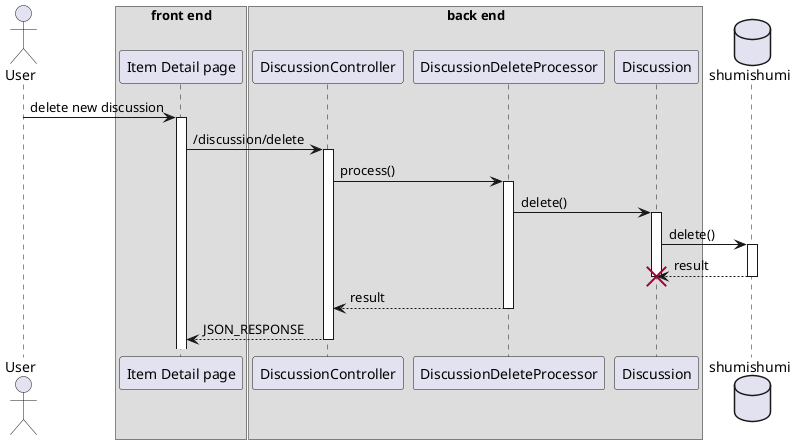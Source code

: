 @startuml create discussion
'autonumber 1.1.1

actor User as u

box "front end"
participant "Item Detail page" as detail
end box

box "back end"
participant "DiscussionController" as dc

participant "DiscussionDeleteProcessor" as proc
participant "Discussion" as dm
end box

database shumishumi as db

u -> detail++ : delete new discussion
detail -> dc++ : /discussion/delete

dc -> proc++ : process()

proc -> dm++ : delete()
dm -> db++ : delete()
return result
destroy dm
deactivate dm

return result
return JSON_RESPONSE

@enduml